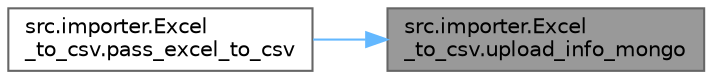 digraph "src.importer.Excel_to_csv.upload_info_mongo"
{
 // LATEX_PDF_SIZE
  bgcolor="transparent";
  edge [fontname=Helvetica,fontsize=10,labelfontname=Helvetica,labelfontsize=10];
  node [fontname=Helvetica,fontsize=10,shape=box,height=0.2,width=0.4];
  rankdir="RL";
  Node1 [id="Node000001",label="src.importer.Excel\l_to_csv.upload_info_mongo",height=0.2,width=0.4,color="gray40", fillcolor="grey60", style="filled", fontcolor="black",tooltip=" "];
  Node1 -> Node2 [id="edge1_Node000001_Node000002",dir="back",color="steelblue1",style="solid",tooltip=" "];
  Node2 [id="Node000002",label="src.importer.Excel\l_to_csv.pass_excel_to_csv",height=0.2,width=0.4,color="grey40", fillcolor="white", style="filled",URL="$namespacesrc_1_1importer_1_1_excel__to__csv.html#aeb9cfcab6e81290cbc8bb7a0274e98f9",tooltip=" "];
}
